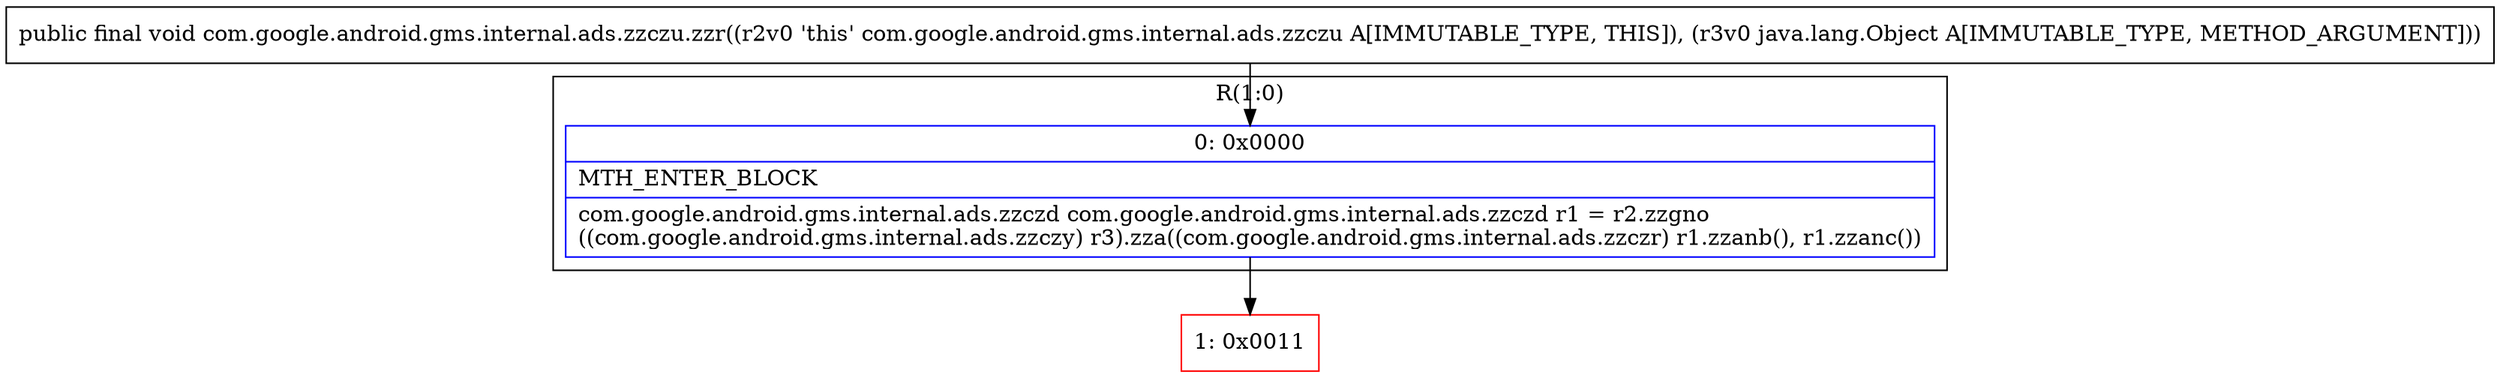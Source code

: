 digraph "CFG forcom.google.android.gms.internal.ads.zzczu.zzr(Ljava\/lang\/Object;)V" {
subgraph cluster_Region_878717436 {
label = "R(1:0)";
node [shape=record,color=blue];
Node_0 [shape=record,label="{0\:\ 0x0000|MTH_ENTER_BLOCK\l|com.google.android.gms.internal.ads.zzczd com.google.android.gms.internal.ads.zzczd r1 = r2.zzgno\l((com.google.android.gms.internal.ads.zzczy) r3).zza((com.google.android.gms.internal.ads.zzczr) r1.zzanb(), r1.zzanc())\l}"];
}
Node_1 [shape=record,color=red,label="{1\:\ 0x0011}"];
MethodNode[shape=record,label="{public final void com.google.android.gms.internal.ads.zzczu.zzr((r2v0 'this' com.google.android.gms.internal.ads.zzczu A[IMMUTABLE_TYPE, THIS]), (r3v0 java.lang.Object A[IMMUTABLE_TYPE, METHOD_ARGUMENT])) }"];
MethodNode -> Node_0;
Node_0 -> Node_1;
}

